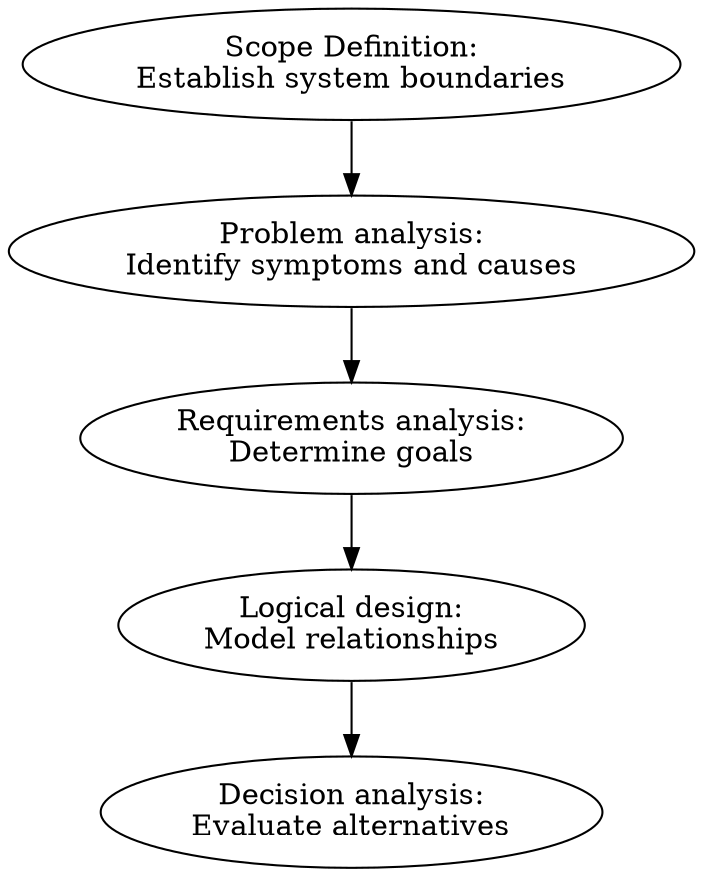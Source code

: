 // dot -Tpng systems_analysis_01.dot -o systems_analysis_01.png
digraph Systems_Analysis {
    S [label="Scope Definition:\nEstablish system boundaries"];
    P [label="Problem analysis:\nIdentify symptoms and causes"];
    R [label="Requirements analysis:\nDetermine goals"];
    L [label="Logical design:\nModel relationships"];
    D [label="Decision analysis:\nEvaluate alternatives"];
    S -> P;
    P -> R;
    R -> L;
    L -> D;
}

